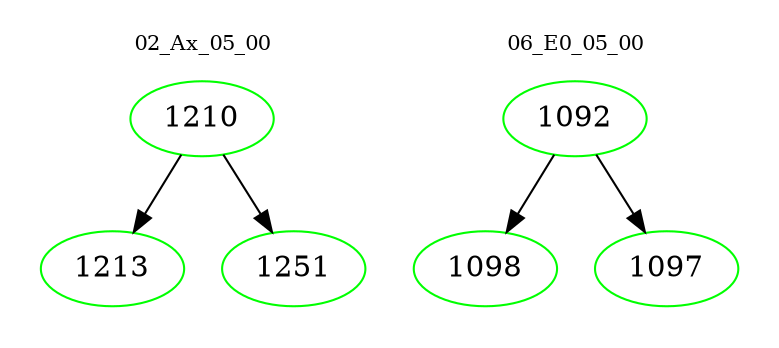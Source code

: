 digraph{
subgraph cluster_0 {
color = white
label = "02_Ax_05_00";
fontsize=10;
T0_1210 [label="1210", color="green"]
T0_1210 -> T0_1213 [color="black"]
T0_1213 [label="1213", color="green"]
T0_1210 -> T0_1251 [color="black"]
T0_1251 [label="1251", color="green"]
}
subgraph cluster_1 {
color = white
label = "06_E0_05_00";
fontsize=10;
T1_1092 [label="1092", color="green"]
T1_1092 -> T1_1098 [color="black"]
T1_1098 [label="1098", color="green"]
T1_1092 -> T1_1097 [color="black"]
T1_1097 [label="1097", color="green"]
}
}
